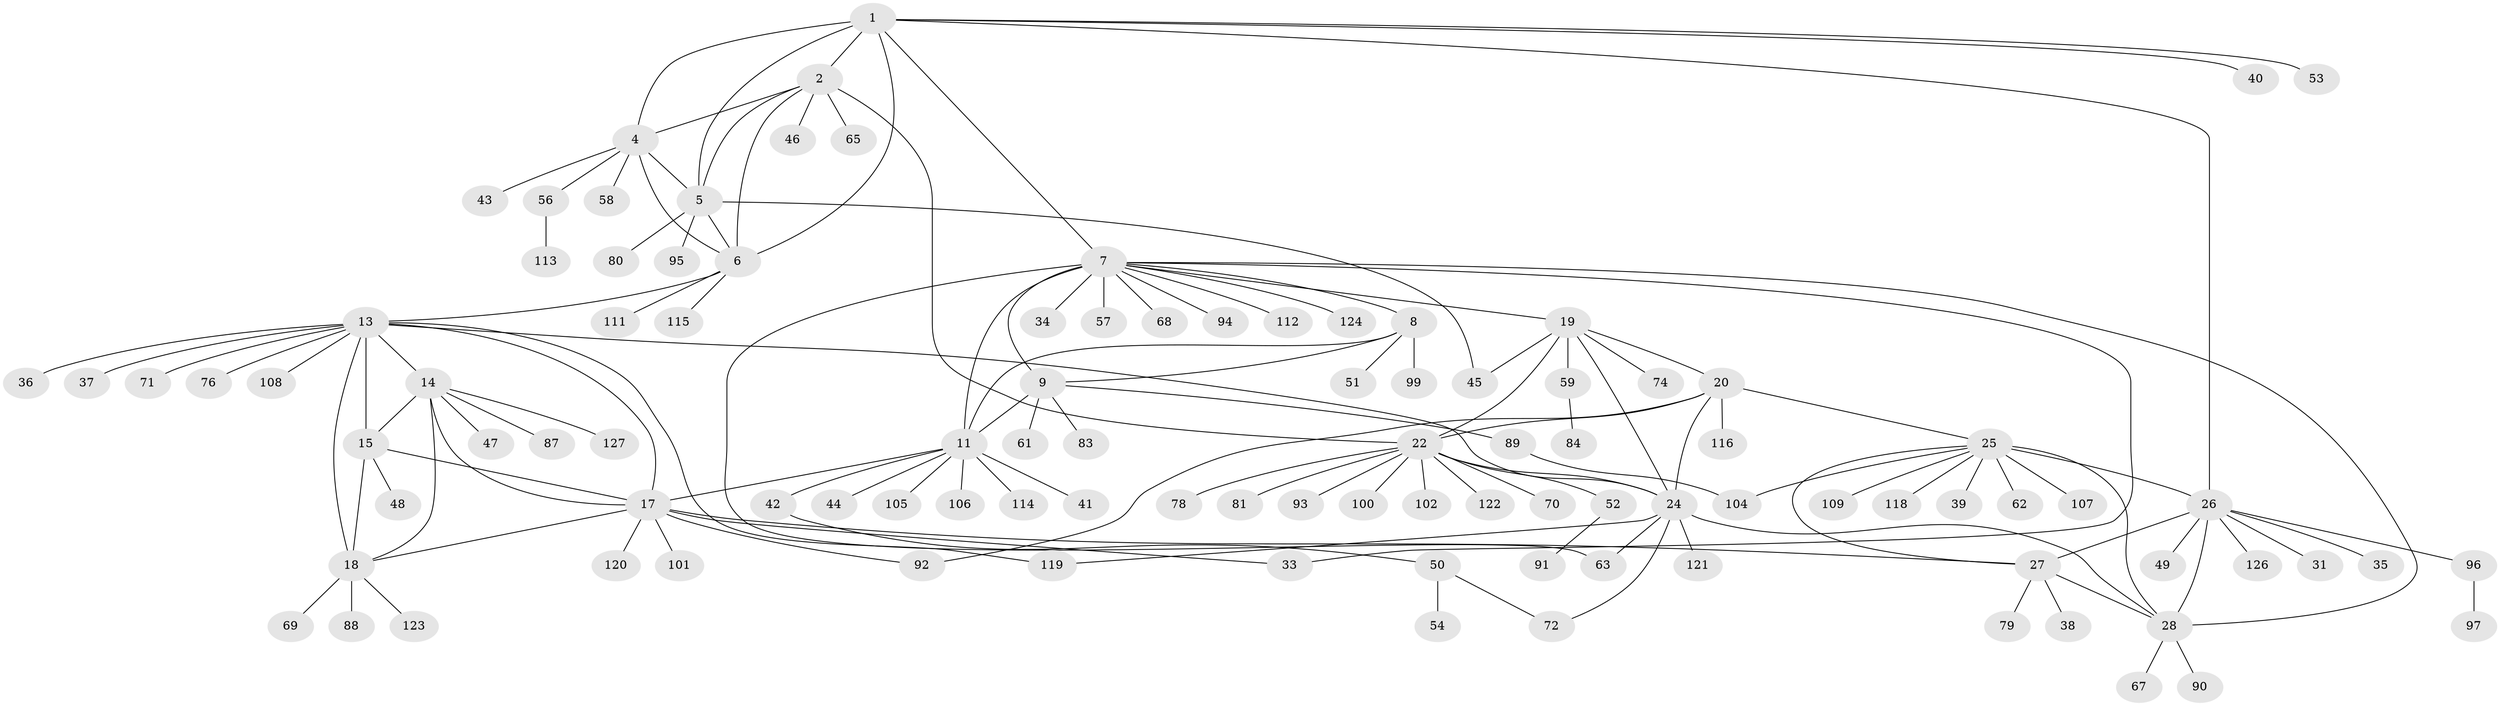 // Generated by graph-tools (version 1.1) at 2025/52/02/27/25 19:52:21]
// undirected, 103 vertices, 137 edges
graph export_dot {
graph [start="1"]
  node [color=gray90,style=filled];
  1 [super="+3"];
  2 [super="+32"];
  4 [super="+64"];
  5 [super="+117"];
  6;
  7 [super="+10"];
  8 [super="+82"];
  9 [super="+75"];
  11 [super="+12"];
  13 [super="+16"];
  14 [super="+110"];
  15 [super="+66"];
  17 [super="+86"];
  18 [super="+55"];
  19;
  20 [super="+21"];
  22 [super="+23"];
  24 [super="+60"];
  25 [super="+98"];
  26 [super="+29"];
  27 [super="+85"];
  28 [super="+30"];
  31;
  33;
  34;
  35;
  36;
  37;
  38;
  39;
  40;
  41;
  42 [super="+77"];
  43;
  44 [super="+103"];
  45;
  46;
  47;
  48;
  49;
  50 [super="+125"];
  51;
  52;
  53;
  54;
  56;
  57;
  58;
  59;
  61;
  62;
  63;
  65;
  67;
  68;
  69;
  70 [super="+73"];
  71;
  72;
  74;
  76;
  78;
  79;
  80;
  81;
  83;
  84;
  87;
  88;
  89;
  90;
  91;
  92;
  93;
  94;
  95;
  96;
  97;
  99;
  100;
  101;
  102;
  104;
  105;
  106;
  107;
  108;
  109;
  111;
  112;
  113;
  114;
  115;
  116;
  118;
  119;
  120;
  121;
  122;
  123;
  124;
  126;
  127;
  1 -- 2 [weight=2];
  1 -- 4 [weight=2];
  1 -- 5 [weight=2];
  1 -- 6 [weight=2];
  1 -- 26;
  1 -- 7;
  1 -- 53;
  1 -- 40;
  2 -- 4;
  2 -- 5;
  2 -- 6;
  2 -- 22;
  2 -- 46;
  2 -- 65;
  4 -- 5;
  4 -- 6;
  4 -- 43;
  4 -- 56;
  4 -- 58;
  5 -- 6;
  5 -- 45;
  5 -- 80;
  5 -- 95;
  6 -- 111;
  6 -- 115;
  6 -- 13;
  7 -- 8 [weight=2];
  7 -- 9 [weight=2];
  7 -- 11 [weight=4];
  7 -- 19;
  7 -- 33;
  7 -- 57;
  7 -- 94;
  7 -- 34;
  7 -- 68;
  7 -- 28;
  7 -- 112;
  7 -- 124;
  7 -- 63;
  8 -- 9;
  8 -- 11 [weight=2];
  8 -- 51;
  8 -- 99;
  9 -- 11 [weight=2];
  9 -- 61;
  9 -- 83;
  9 -- 89;
  11 -- 41;
  11 -- 44;
  11 -- 105;
  11 -- 42;
  11 -- 106;
  11 -- 17;
  11 -- 114;
  13 -- 14 [weight=2];
  13 -- 15 [weight=2];
  13 -- 17 [weight=2];
  13 -- 18 [weight=2];
  13 -- 36;
  13 -- 37;
  13 -- 76;
  13 -- 108;
  13 -- 71;
  13 -- 119;
  13 -- 24;
  14 -- 15;
  14 -- 17;
  14 -- 18;
  14 -- 47;
  14 -- 87;
  14 -- 127;
  15 -- 17;
  15 -- 18;
  15 -- 48;
  17 -- 18;
  17 -- 27;
  17 -- 33;
  17 -- 92;
  17 -- 101;
  17 -- 120;
  18 -- 69;
  18 -- 88;
  18 -- 123;
  19 -- 20 [weight=2];
  19 -- 22 [weight=2];
  19 -- 24;
  19 -- 45;
  19 -- 59;
  19 -- 74;
  20 -- 22 [weight=4];
  20 -- 24 [weight=2];
  20 -- 116;
  20 -- 25;
  20 -- 92;
  22 -- 24 [weight=2];
  22 -- 81;
  22 -- 100;
  22 -- 70;
  22 -- 102;
  22 -- 78;
  22 -- 52;
  22 -- 122;
  22 -- 93;
  24 -- 119;
  24 -- 121;
  24 -- 72;
  24 -- 28;
  24 -- 63;
  25 -- 26 [weight=2];
  25 -- 27;
  25 -- 28 [weight=2];
  25 -- 39;
  25 -- 62;
  25 -- 104;
  25 -- 107;
  25 -- 109;
  25 -- 118;
  26 -- 27 [weight=2];
  26 -- 28 [weight=4];
  26 -- 31;
  26 -- 96;
  26 -- 126;
  26 -- 49;
  26 -- 35;
  27 -- 28 [weight=2];
  27 -- 38;
  27 -- 79;
  28 -- 67;
  28 -- 90;
  42 -- 50;
  50 -- 54;
  50 -- 72;
  52 -- 91;
  56 -- 113;
  59 -- 84;
  89 -- 104;
  96 -- 97;
}
